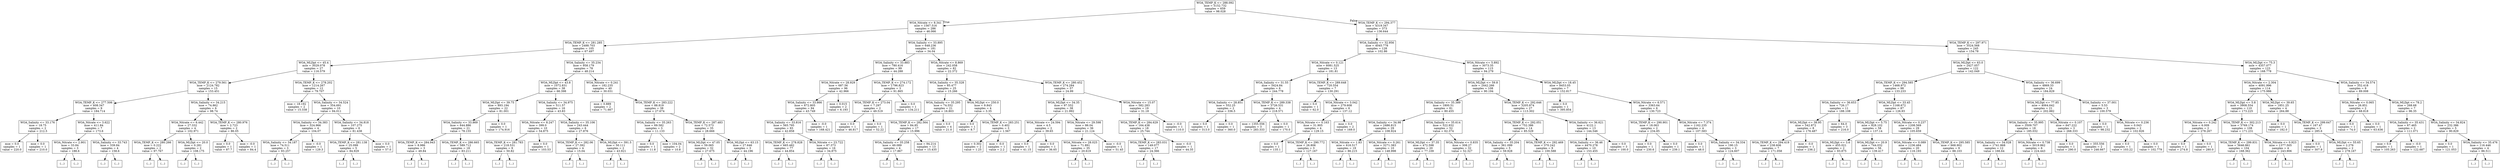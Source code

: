 digraph Tree {
node [shape=box] ;
0 [label="WOA_TEMP_K <= 288.092\nmse = 5152.732\nsamples = 659\nvalue = 98.028"] ;
1 [label="WOA_Nitrate <= 8.341\nmse = 1567.516\nsamples = 286\nvalue = 46.066"] ;
0 -> 1 [labeldistance=2.5, labelangle=45, headlabel="True"] ;
2 [label="WOA_TEMP_K <= 281.285\nmse = 2488.703\nsamples = 105\nvalue = 67.497"] ;
1 -> 2 ;
3 [label="WOA_MLDpt <= 45.4\nmse = 3029.078\nsamples = 27\nvalue = 116.579"] ;
2 -> 3 ;
4 [label="WOA_TEMP_K <= 279.561\nmse = 2124.782\nsamples = 15\nvalue = 153.451"] ;
3 -> 4 ;
5 [label="WOA_TEMP_K <= 277.506\nmse = 608.347\nsamples = 9\nvalue = 184.714"] ;
4 -> 5 ;
6 [label="WOA_Salinity <= 33.176\nmse = 18.75\nsamples = 2\nvalue = 212.5"] ;
5 -> 6 ;
7 [label="mse = 0.0\nsamples = 1\nvalue = 220.0"] ;
6 -> 7 ;
8 [label="mse = 0.0\nsamples = 1\nvalue = 210.0"] ;
6 -> 8 ;
9 [label="WOA_Nitrate <= 3.622\nmse = 411.84\nsamples = 7\nvalue = 173.6"] ;
5 -> 9 ;
10 [label="WOA_Nitrate <= 2.901\nmse = 33.84\nsamples = 3\nvalue = 188.6"] ;
9 -> 10 ;
11 [label="(...)"] ;
10 -> 11 ;
12 [label="(...)"] ;
10 -> 12 ;
15 [label="WOA_Salinity <= 33.743\nmse = 339.84\nsamples = 4\nvalue = 158.6"] ;
9 -> 15 ;
16 [label="(...)"] ;
15 -> 16 ;
19 [label="(...)"] ;
15 -> 19 ;
20 [label="WOA_Salinity <= 34.215\nmse = 74.862\nsamples = 6\nvalue = 98.74"] ;
4 -> 20 ;
21 [label="WOA_Nitrate <= 6.442\nmse = 27.332\nsamples = 4\nvalue = 102.971"] ;
20 -> 21 ;
22 [label="WOA_TEMP_K <= 280.266\nmse = 0.222\nsamples = 2\nvalue = 97.767"] ;
21 -> 22 ;
23 [label="(...)"] ;
22 -> 23 ;
24 [label="(...)"] ;
22 -> 24 ;
25 [label="WOA_MLDpt <= 20.0\nmse = 0.281\nsamples = 2\nvalue = 108.175"] ;
21 -> 25 ;
26 [label="(...)"] ;
25 -> 26 ;
27 [label="(...)"] ;
25 -> 27 ;
28 [label="WOA_TEMP_K <= 280.976\nmse = 2.723\nsamples = 2\nvalue = 86.05"] ;
20 -> 28 ;
29 [label="mse = 0.0\nsamples = 1\nvalue = 87.7"] ;
28 -> 29 ;
30 [label="mse = -0.0\nsamples = 1\nvalue = 84.4"] ;
28 -> 30 ;
31 [label="WOA_TEMP_K <= 278.202\nmse = 1214.267\nsamples = 12\nvalue = 79.707"] ;
3 -> 31 ;
32 [label="mse = 18.192\nsamples = 2\nvalue = 15.338"] ;
31 -> 32 ;
33 [label="WOA_Salinity <= 34.524\nmse = 354.691\nsamples = 10\nvalue = 94.011"] ;
31 -> 33 ;
34 [label="WOA_Salinity <= 34.383\nmse = 324.966\nsamples = 4\nvalue = 104.07"] ;
33 -> 34 ;
35 [label="WOA_Salinity <= 34.187\nmse = 74.511\nsamples = 3\nvalue = 93.257"] ;
34 -> 35 ;
36 [label="(...)"] ;
35 -> 36 ;
37 [label="(...)"] ;
35 -> 37 ;
38 [label="mse = -0.0\nsamples = 1\nvalue = 129.3"] ;
34 -> 38 ;
39 [label="WOA_Salinity <= 34.818\nmse = 107.275\nsamples = 6\nvalue = 81.438"] ;
33 -> 39 ;
40 [label="WOA_TEMP_K <= 281.138\nmse = 25.099\nsamples = 5\nvalue = 84.929"] ;
39 -> 40 ;
41 [label="(...)"] ;
40 -> 41 ;
46 [label="(...)"] ;
40 -> 46 ;
47 [label="mse = 0.0\nsamples = 1\nvalue = 57.0"] ;
39 -> 47 ;
48 [label="WOA_Salinity <= 35.234\nmse = 958.179\nsamples = 78\nvalue = 48.214"] ;
2 -> 48 ;
49 [label="WOA_MLDpt <= 43.8\nmse = 1072.831\nsamples = 38\nvalue = 66.398"] ;
48 -> 49 ;
50 [label="WOA_MLDpt <= 39.75\nmse = 893.194\nsamples = 22\nvalue = 81.001"] ;
49 -> 50 ;
51 [label="WOA_Salinity <= 33.869\nmse = 644.886\nsamples = 21\nvalue = 78.155"] ;
50 -> 51 ;
52 [label="WOA_TEMP_K <= 284.943\nmse = 8.986\nsamples = 3\nvalue = 49.84"] ;
51 -> 52 ;
53 [label="(...)"] ;
52 -> 53 ;
56 [label="(...)"] ;
52 -> 56 ;
57 [label="WOA_TEMP_K <= 286.665\nmse = 589.712\nsamples = 18\nvalue = 83.211"] ;
51 -> 57 ;
58 [label="(...)"] ;
57 -> 58 ;
79 [label="(...)"] ;
57 -> 79 ;
84 [label="mse = 0.0\nsamples = 1\nvalue = 174.916"] ;
50 -> 84 ;
85 [label="WOA_Salinity <= 34.975\nmse = 511.57\nsamples = 16\nvalue = 43.83"] ;
49 -> 85 ;
86 [label="WOA_Nitrate <= 8.247\nmse = 399.0\nsamples = 10\nvalue = 54.875"] ;
85 -> 86 ;
87 [label="WOA_TEMP_K <= 281.783\nmse = 218.531\nsamples = 9\nvalue = 50.82"] ;
86 -> 87 ;
88 [label="(...)"] ;
87 -> 88 ;
93 [label="(...)"] ;
87 -> 93 ;
104 [label="mse = 0.0\nsamples = 1\nvalue = 103.53"] ;
86 -> 104 ;
105 [label="WOA_Salinity <= 35.106\nmse = 243.444\nsamples = 6\nvalue = 27.876"] ;
85 -> 105 ;
106 [label="WOA_TEMP_K <= 282.06\nmse = 27.392\nsamples = 4\nvalue = 15.04"] ;
105 -> 106 ;
107 [label="(...)"] ;
106 -> 107 ;
108 [label="(...)"] ;
106 -> 108 ;
113 [label="WOA_MLDpt <= 391.5\nmse = 50.111\nsamples = 2\nvalue = 43.921"] ;
105 -> 113 ;
114 [label="(...)"] ;
113 -> 114 ;
115 [label="(...)"] ;
113 -> 115 ;
116 [label="WOA_Nitrate <= 0.241\nmse = 182.235\nsamples = 40\nvalue = 30.031"] ;
48 -> 116 ;
117 [label="mse = 0.889\nsamples = 2\nvalue = 71.667"] ;
116 -> 117 ;
118 [label="WOA_TEMP_K <= 283.222\nmse = 88.819\nsamples = 38\nvalue = 27.674"] ;
116 -> 118 ;
119 [label="WOA_Salinity <= 35.263\nmse = 69.582\nsamples = 3\nvalue = 11.133"] ;
118 -> 119 ;
120 [label="mse = 0.0\nsamples = 1\nvalue = 11.8"] ;
119 -> 120 ;
121 [label="mse = 104.04\nsamples = 2\nvalue = 10.8"] ;
119 -> 121 ;
122 [label="WOA_TEMP_K <= 287.483\nmse = 72.573\nsamples = 35\nvalue = 28.666"] ;
118 -> 122 ;
123 [label="WOA_MLDpt <= 47.05\nmse = 59.065\nsamples = 32\nvalue = 27.675"] ;
122 -> 123 ;
124 [label="(...)"] ;
123 -> 124 ;
141 [label="(...)"] ;
123 -> 141 ;
152 [label="WOA_MLDpt <= 63.15\nmse = 27.646\nsamples = 3\nvalue = 44.196"] ;
122 -> 152 ;
153 [label="(...)"] ;
152 -> 153 ;
154 [label="(...)"] ;
152 -> 154 ;
157 [label="WOA_Salinity <= 33.895\nmse = 648.236\nsamples = 181\nvalue = 34.04"] ;
1 -> 157 ;
158 [label="WOA_Salinity <= 33.883\nmse = 780.416\nsamples = 99\nvalue = 44.288"] ;
157 -> 158 ;
159 [label="WOA_Nitrate <= 28.929\nmse = 687.56\nsamples = 96\nvalue = 42.966"] ;
158 -> 159 ;
160 [label="WOA_Salinity <= 33.866\nmse = 672.805\nsamples = 94\nvalue = 43.749"] ;
159 -> 160 ;
161 [label="WOA_Salinity <= 33.816\nmse = 565.795\nsamples = 93\nvalue = 42.858"] ;
160 -> 161 ;
162 [label="WOA_TEMP_K <= 278.828\nmse = 665.482\nsamples = 77\nvalue = 44.854"] ;
161 -> 162 ;
163 [label="(...)"] ;
162 -> 163 ;
242 [label="(...)"] ;
162 -> 242 ;
249 [label="WOA_Nitrate <= 23.722\nmse = 87.373\nsamples = 16\nvalue = 34.875"] ;
161 -> 249 ;
250 [label="(...)"] ;
249 -> 250 ;
263 [label="(...)"] ;
249 -> 263 ;
276 [label="mse = -0.0\nsamples = 1\nvalue = 168.421"] ;
160 -> 276 ;
277 [label="mse = 0.015\nsamples = 2\nvalue = 6.193"] ;
159 -> 277 ;
278 [label="WOA_TEMP_K <= 274.172\nmse = 1796.823\nsamples = 3\nvalue = 91.865"] ;
158 -> 278 ;
279 [label="WOA_TEMP_K <= 273.04\nmse = 7.297\nsamples = 2\nvalue = 49.519"] ;
278 -> 279 ;
280 [label="mse = 0.0\nsamples = 1\nvalue = 46.817"] ;
279 -> 280 ;
281 [label="mse = 0.0\nsamples = 1\nvalue = 52.22"] ;
279 -> 281 ;
282 [label="mse = 0.0\nsamples = 1\nvalue = 134.211"] ;
278 -> 282 ;
283 [label="WOA_Nitrate <= 8.869\nmse = 242.058\nsamples = 82\nvalue = 22.372"] ;
157 -> 283 ;
284 [label="WOA_Salinity <= 35.328\nmse = 85.477\nsamples = 25\nvalue = 15.266"] ;
283 -> 284 ;
285 [label="WOA_Salinity <= 35.295\nmse = 74.552\nsamples = 21\nvalue = 16.803"] ;
284 -> 285 ;
286 [label="WOA_TEMP_K <= 282.564\nmse = 84.85\nsamples = 17\nvalue = 15.996"] ;
285 -> 286 ;
287 [label="WOA_Salinity <= 35.258\nmse = 49.089\nsamples = 4\nvalue = 17.867"] ;
286 -> 287 ;
288 [label="(...)"] ;
287 -> 288 ;
289 [label="(...)"] ;
287 -> 289 ;
290 [label="mse = 94.214\nsamples = 13\nvalue = 15.435"] ;
286 -> 290 ;
291 [label="mse = 0.0\nsamples = 4\nvalue = 21.0"] ;
285 -> 291 ;
292 [label="WOA_MLDpt <= 250.0\nmse = 9.843\nsamples = 4\nvalue = 3.35"] ;
284 -> 292 ;
293 [label="mse = 0.0\nsamples = 1\nvalue = 8.7"] ;
292 -> 293 ;
294 [label="WOA_TEMP_K <= 283.251\nmse = 0.402\nsamples = 3\nvalue = 1.567"] ;
292 -> 294 ;
295 [label="mse = 0.302\nsamples = 2\nvalue = 1.25"] ;
294 -> 295 ;
296 [label="mse = -0.0\nsamples = 1\nvalue = 2.2"] ;
294 -> 296 ;
297 [label="WOA_TEMP_K <= 280.452\nmse = 274.284\nsamples = 57\nvalue = 24.99"] ;
283 -> 297 ;
298 [label="WOA_MLDpt <= 34.35\nmse = 97.552\nsamples = 38\nvalue = 21.992"] ;
297 -> 298 ;
299 [label="WOA_Nitrate <= 24.594\nmse = 4.5\nsamples = 2\nvalue = 39.65"] ;
298 -> 299 ;
300 [label="mse = 0.0\nsamples = 1\nvalue = 41.15"] ;
299 -> 300 ;
301 [label="mse = 0.0\nsamples = 1\nvalue = 36.65"] ;
299 -> 301 ;
302 [label="WOA_Nitrate <= 29.598\nmse = 86.04\nsamples = 36\nvalue = 21.124"] ;
298 -> 302 ;
303 [label="WOA_Nitrate <= 28.025\nmse = 71.891\nsamples = 35\nvalue = 20.619"] ;
302 -> 303 ;
304 [label="(...)"] ;
303 -> 304 ;
369 [label="(...)"] ;
303 -> 369 ;
372 [label="mse = -0.0\nsamples = 1\nvalue = 51.45"] ;
302 -> 372 ;
373 [label="WOA_Nitrate <= 15.07\nmse = 582.283\nsamples = 19\nvalue = 31.18"] ;
297 -> 373 ;
374 [label="WOA_TEMP_K <= 284.629\nmse = 164.438\nsamples = 18\nvalue = 25.744"] ;
373 -> 374 ;
375 [label="WOA_TEMP_K <= 283.031\nmse = 149.077\nsamples = 17\nvalue = 24.366"] ;
374 -> 375 ;
376 [label="(...)"] ;
375 -> 376 ;
395 [label="(...)"] ;
375 -> 395 ;
406 [label="mse = -0.0\nsamples = 1\nvalue = 44.35"] ;
374 -> 406 ;
407 [label="mse = -0.0\nsamples = 1\nvalue = 110.0"] ;
373 -> 407 ;
408 [label="WOA_TEMP_K <= 294.377\nmse = 4319.347\nsamples = 373\nvalue = 136.644"] ;
0 -> 408 [labeldistance=2.5, labelangle=-45, headlabel="False"] ;
409 [label="WOA_Salinity <= 32.956\nmse = 4045.778\nsamples = 128\nvalue = 102.86"] ;
408 -> 409 ;
410 [label="WOA_Nitrate <= 0.121\nmse = 6081.525\nsamples = 13\nvalue = 181.81"] ;
409 -> 410 ;
411 [label="WOA_Salinity <= 31.55\nmse = 5424.84\nsamples = 6\nvalue = 244.778"] ;
410 -> 411 ;
412 [label="WOA_Salinity <= 28.851\nmse = 552.25\nsamples = 2\nvalue = 336.5"] ;
411 -> 412 ;
413 [label="mse = 0.0\nsamples = 1\nvalue = 313.0"] ;
412 -> 413 ;
414 [label="mse = 0.0\nsamples = 1\nvalue = 360.0"] ;
412 -> 414 ;
415 [label="WOA_TEMP_K <= 289.338\nmse = 3726.531\nsamples = 4\nvalue = 218.571"] ;
411 -> 415 ;
416 [label="mse = 1355.556\nsamples = 3\nvalue = 283.333"] ;
415 -> 416 ;
417 [label="mse = 0.0\nsamples = 1\nvalue = 170.0"] ;
415 -> 417 ;
418 [label="WOA_TEMP_K <= 289.648\nmse = 720.554\nsamples = 7\nvalue = 130.291"] ;
410 -> 418 ;
419 [label="mse = 0.0\nsamples = 1\nvalue = 62.0"] ;
418 -> 419 ;
420 [label="WOA_Nitrate <= 3.042\nmse = 279.608\nsamples = 6\nvalue = 137.12"] ;
418 -> 420 ;
421 [label="WOA_Nitrate <= 0.163\nmse = 31.905\nsamples = 4\nvalue = 129.15"] ;
420 -> 421 ;
422 [label="mse = 0.0\nsamples = 1\nvalue = 135.1"] ;
421 -> 422 ;
423 [label="WOA_TEMP_K <= 290.772\nmse = 26.806\nsamples = 3\nvalue = 127.167"] ;
421 -> 423 ;
424 [label="(...)"] ;
423 -> 424 ;
425 [label="(...)"] ;
423 -> 425 ;
428 [label="mse = 0.0\nsamples = 2\nvalue = 169.0"] ;
420 -> 428 ;
429 [label="WOA_Nitrate <= 5.892\nmse = 3073.35\nsamples = 115\nvalue = 94.279"] ;
409 -> 429 ;
430 [label="WOA_MLDpt <= 59.8\nmse = 2442.266\nsamples = 108\nvalue = 90.194"] ;
429 -> 430 ;
431 [label="WOA_Salinity <= 35.389\nmse = 1800.51\nsamples = 81\nvalue = 80.455"] ;
430 -> 431 ;
432 [label="WOA_Salinity <= 34.98\nmse = 2486.815\nsamples = 29\nvalue = 108.924"] ;
431 -> 432 ;
433 [label="WOA_Nitrate <= 1.83\nmse = 616.517\nsamples = 19\nvalue = 86.215"] ;
432 -> 433 ;
434 [label="(...)"] ;
433 -> 434 ;
459 [label="(...)"] ;
433 -> 459 ;
466 [label="WOA_Nitrate <= 0.261\nmse = 3271.383\nsamples = 10\nvalue = 148.998"] ;
432 -> 466 ;
467 [label="(...)"] ;
466 -> 467 ;
472 [label="(...)"] ;
466 -> 472 ;
481 [label="WOA_Salinity <= 35.614\nmse = 522.932\nsamples = 52\nvalue = 62.374"] ;
431 -> 481 ;
482 [label="WOA_MLDpt <= 37.35\nmse = 472.598\nsamples = 20\nvalue = 77.109"] ;
481 -> 482 ;
483 [label="(...)"] ;
482 -> 483 ;
492 [label="(...)"] ;
482 -> 492 ;
511 [label="WOA_Nitrate <= 0.835\nmse = 308.27\nsamples = 32\nvalue = 52.327"] ;
481 -> 511 ;
512 [label="(...)"] ;
511 -> 512 ;
561 [label="(...)"] ;
511 -> 561 ;
570 [label="WOA_TEMP_K <= 292.646\nmse = 3205.874\nsamples = 27\nvalue = 113.302"] ;
430 -> 570 ;
571 [label="WOA_TEMP_K <= 292.051\nmse = 752.386\nsamples = 14\nvalue = 85.529"] ;
570 -> 571 ;
572 [label="WOA_Salinity <= 35.204\nmse = 361.099\nsamples = 5\nvalue = 59.928"] ;
571 -> 572 ;
573 [label="(...)"] ;
572 -> 573 ;
574 [label="(...)"] ;
572 -> 574 ;
581 [label="WOA_TEMP_K <= 292.469\nmse = 370.242\nsamples = 9\nvalue = 100.588"] ;
571 -> 581 ;
582 [label="(...)"] ;
581 -> 582 ;
585 [label="(...)"] ;
581 -> 585 ;
590 [label="WOA_Salinity <= 36.621\nmse = 4122.1\nsamples = 13\nvalue = 144.546"] ;
570 -> 590 ;
591 [label="WOA_Salinity <= 36.46\nmse = 4470.278\nsamples = 10\nvalue = 153.455"] ;
590 -> 591 ;
592 [label="(...)"] ;
591 -> 592 ;
593 [label="(...)"] ;
591 -> 593 ;
600 [label="mse = 0.0\nsamples = 3\nvalue = 100.0"] ;
590 -> 600 ;
601 [label="WOA_MLDpt <= 18.45\nmse = 8453.05\nsamples = 7\nvalue = 152.817"] ;
429 -> 601 ;
602 [label="mse = 0.0\nsamples = 1\nvalue = 395.854"] ;
601 -> 602 ;
603 [label="WOA_Nitrate <= 6.571\nmse = 3363.64\nsamples = 6\nvalue = 130.723"] ;
601 -> 603 ;
604 [label="WOA_TEMP_K <= 290.901\nmse = 18.063\nsamples = 2\nvalue = 234.85"] ;
603 -> 604 ;
605 [label="mse = 0.0\nsamples = 1\nvalue = 230.6"] ;
604 -> 605 ;
606 [label="mse = 0.0\nsamples = 1\nvalue = 239.1"] ;
604 -> 606 ;
607 [label="WOA_Nitrate <= 7.374\nmse = 1162.235\nsamples = 4\nvalue = 107.583"] ;
603 -> 607 ;
608 [label="mse = 0.0\nsamples = 1\nvalue = 48.0"] ;
607 -> 608 ;
609 [label="WOA_Salinity <= 34.334\nmse = 190.15\nsamples = 3\nvalue = 124.607"] ;
607 -> 609 ;
610 [label="(...)"] ;
609 -> 610 ;
611 [label="(...)"] ;
609 -> 611 ;
614 [label="WOA_TEMP_K <= 297.971\nmse = 3524.568\nsamples = 245\nvalue = 154.78"] ;
408 -> 614 ;
615 [label="WOA_MLDpt <= 63.0\nmse = 2427.057\nsamples = 122\nvalue = 142.049"] ;
614 -> 615 ;
616 [label="WOA_TEMP_K <= 294.585\nmse = 1468.972\nsamples = 98\nvalue = 133.233"] ;
615 -> 616 ;
617 [label="WOA_Salinity <= 36.653\nmse = 726.17\nsamples = 11\nvalue = 188.108"] ;
616 -> 617 ;
618 [label="WOA_MLDpt <= 38.95\nmse = 542.872\nsamples = 8\nvalue = 176.487"] ;
617 -> 618 ;
619 [label="WOA_TEMP_K <= 294.419\nmse = 238.606\nsamples = 7\nvalue = 171.058"] ;
618 -> 619 ;
620 [label="(...)"] ;
619 -> 620 ;
621 [label="(...)"] ;
619 -> 621 ;
624 [label="mse = -0.0\nsamples = 1\nvalue = 236.2"] ;
618 -> 624 ;
625 [label="mse = 64.0\nsamples = 3\nvalue = 216.0"] ;
617 -> 625 ;
626 [label="WOA_MLDpt <= 33.45\nmse = 1168.672\nsamples = 87\nvalue = 126.93"] ;
616 -> 626 ;
627 [label="WOA_MLDpt <= 5.75\nmse = 828.102\nsamples = 58\nvalue = 137.14"] ;
626 -> 627 ;
628 [label="WOA_MLDpt <= 3.6\nmse = 455.021\nsamples = 2\nvalue = 93.875"] ;
627 -> 628 ;
629 [label="(...)"] ;
628 -> 629 ;
630 [label="(...)"] ;
628 -> 630 ;
631 [label="WOA_MLDpt <= 20.9\nmse = 744.032\nsamples = 56\nvalue = 139.417"] ;
627 -> 631 ;
632 [label="(...)"] ;
631 -> 632 ;
673 [label="(...)"] ;
631 -> 673 ;
712 [label="WOA_Nitrate <= 0.237\nmse = 1208.569\nsamples = 29\nvalue = 105.659"] ;
626 -> 712 ;
713 [label="WOA_Nitrate <= 0.089\nmse = 1236.484\nsamples = 20\nvalue = 116.193"] ;
712 -> 713 ;
714 [label="(...)"] ;
713 -> 714 ;
727 [label="(...)"] ;
713 -> 727 ;
746 [label="WOA_TEMP_K <= 295.585\nmse = 668.902\nsamples = 9\nvalue = 88.103"] ;
712 -> 746 ;
747 [label="(...)"] ;
746 -> 747 ;
758 [label="(...)"] ;
746 -> 758 ;
763 [label="WOA_Salinity <= 36.699\nmse = 4869.33\nsamples = 24\nvalue = 184.829"] ;
615 -> 763 ;
764 [label="WOA_MLDpt <= 77.85\nmse = 4064.642\nsamples = 21\nvalue = 202.882"] ;
763 -> 764 ;
765 [label="WOA_Salinity <= 35.995\nmse = 3509.707\nsamples = 18\nvalue = 185.032"] ;
764 -> 765 ;
766 [label="WOA_Salinity <= 34.028\nmse = 1741.868\nsamples = 12\nvalue = 166.64"] ;
765 -> 766 ;
767 [label="(...)"] ;
766 -> 767 ;
768 [label="(...)"] ;
766 -> 768 ;
781 [label="WOA_Nitrate <= 0.738\nmse = 5019.862\nsamples = 6\nvalue = 224.443"] ;
765 -> 781 ;
782 [label="(...)"] ;
781 -> 782 ;
789 [label="(...)"] ;
781 -> 789 ;
790 [label="WOA_Nitrate <= 0.107\nmse = 647.222\nsamples = 3\nvalue = 268.333"] ;
764 -> 790 ;
791 [label="mse = 0.0\nsamples = 1\nvalue = 290.0"] ;
790 -> 791 ;
792 [label="mse = 355.556\nsamples = 2\nvalue = 246.667"] ;
790 -> 792 ;
793 [label="WOA_Salinity <= 37.001\nmse = 5.53\nsamples = 3\nvalue = 100.579"] ;
763 -> 793 ;
794 [label="mse = 0.0\nsamples = 1\nvalue = 98.232"] ;
793 -> 794 ;
795 [label="WOA_Nitrate <= 0.236\nmse = 0.043\nsamples = 2\nvalue = 102.926"] ;
793 -> 795 ;
796 [label="mse = 0.0\nsamples = 1\nvalue = 103.22"] ;
795 -> 796 ;
797 [label="mse = 0.0\nsamples = 1\nvalue = 102.779"] ;
795 -> 797 ;
798 [label="WOA_MLDpt <= 75.3\nmse = 4357.077\nsamples = 123\nvalue = 168.778"] ;
614 -> 798 ;
799 [label="WOA_Nitrate <= 2.304\nmse = 4091.996\nsamples = 114\nvalue = 175.986"] ;
798 -> 799 ;
800 [label="WOA_MLDpt <= 5.8\nmse = 3908.554\nsamples = 110\nvalue = 173.225"] ;
799 -> 800 ;
801 [label="WOA_Nitrate <= 0.242\nmse = 6.009\nsamples = 2\nvalue = 278.267"] ;
800 -> 801 ;
802 [label="mse = 0.0\nsamples = 1\nvalue = 274.8"] ;
801 -> 802 ;
803 [label="mse = 0.0\nsamples = 1\nvalue = 280.0"] ;
801 -> 803 ;
804 [label="WOA_TEMP_K <= 302.213\nmse = 3769.174\nsamples = 108\nvalue = 171.231"] ;
800 -> 804 ;
805 [label="WOA_TEMP_K <= 299.831\nmse = 3646.861\nsamples = 104\nvalue = 168.362"] ;
804 -> 805 ;
806 [label="(...)"] ;
805 -> 806 ;
889 [label="(...)"] ;
805 -> 889 ;
958 [label="WOA_Nitrate <= 0.923\nmse = 1377.505\nsamples = 4\nvalue = 243.906"] ;
804 -> 958 ;
959 [label="(...)"] ;
958 -> 959 ;
964 [label="(...)"] ;
958 -> 964 ;
965 [label="WOA_MLDpt <= 39.65\nmse = 1851.25\nsamples = 4\nvalue = 264.88"] ;
799 -> 965 ;
966 [label="mse = 0.0\nsamples = 1\nvalue = 182.0"] ;
965 -> 966 ;
967 [label="WOA_TEMP_K <= 299.647\nmse = 167.47\nsamples = 3\nvalue = 285.6"] ;
965 -> 967 ;
968 [label="mse = 0.0\nsamples = 1\nvalue = 307.9"] ;
967 -> 968 ;
969 [label="WOA_MLDpt <= 55.65\nmse = 2.276\nsamples = 2\nvalue = 278.167"] ;
967 -> 969 ;
970 [label="(...)"] ;
969 -> 970 ;
971 [label="(...)"] ;
969 -> 971 ;
972 [label="WOA_Salinity <= 34.574\nmse = 352.418\nsamples = 9\nvalue = 89.008"] ;
798 -> 972 ;
973 [label="WOA_Nitrate <= 0.065\nmse = 26.851\nsamples = 2\nvalue = 68.818"] ;
972 -> 973 ;
974 [label="mse = 0.0\nsamples = 1\nvalue = 74.0"] ;
973 -> 974 ;
975 [label="mse = 0.0\nsamples = 1\nvalue = 63.636"] ;
973 -> 975 ;
976 [label="WOA_MLDpt <= 78.2\nmse = 268.68\nsamples = 7\nvalue = 96.35"] ;
972 -> 976 ;
977 [label="WOA_Salinity <= 35.431\nmse = 67.465\nsamples = 2\nvalue = 111.071"] ;
976 -> 977 ;
978 [label="mse = 0.0\nsamples = 1\nvalue = 105.263"] ;
977 -> 978 ;
979 [label="mse = -0.0\nsamples = 1\nvalue = 122.687"] ;
977 -> 979 ;
980 [label="WOA_Salinity <= 34.824\nmse = 232.386\nsamples = 5\nvalue = 90.829"] ;
976 -> 980 ;
981 [label="mse = 0.0\nsamples = 1\nvalue = 121.053"] ;
980 -> 981 ;
982 [label="WOA_Salinity <= 35.476\nmse = 116.446\nsamples = 4\nvalue = 86.511"] ;
980 -> 982 ;
983 [label="(...)"] ;
982 -> 983 ;
986 [label="(...)"] ;
982 -> 986 ;
}
